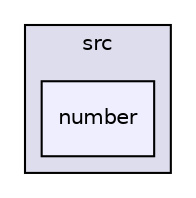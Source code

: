 digraph "src/number" {
  compound=true
  node [ fontsize="10", fontname="Helvetica"];
  edge [ labelfontsize="10", labelfontname="Helvetica"];
  subgraph clusterdir_68267d1309a1af8e8297ef4c3efbcdba {
    graph [ bgcolor="#ddddee", pencolor="black", label="src" fontname="Helvetica", fontsize="10", URL="dir_68267d1309a1af8e8297ef4c3efbcdba.html"]
  dir_e2ae286cabdd48a4458ef7714cbfd0bd [shape=box, label="number", style="filled", fillcolor="#eeeeff", pencolor="black", URL="dir_e2ae286cabdd48a4458ef7714cbfd0bd.html"];
  }
}

